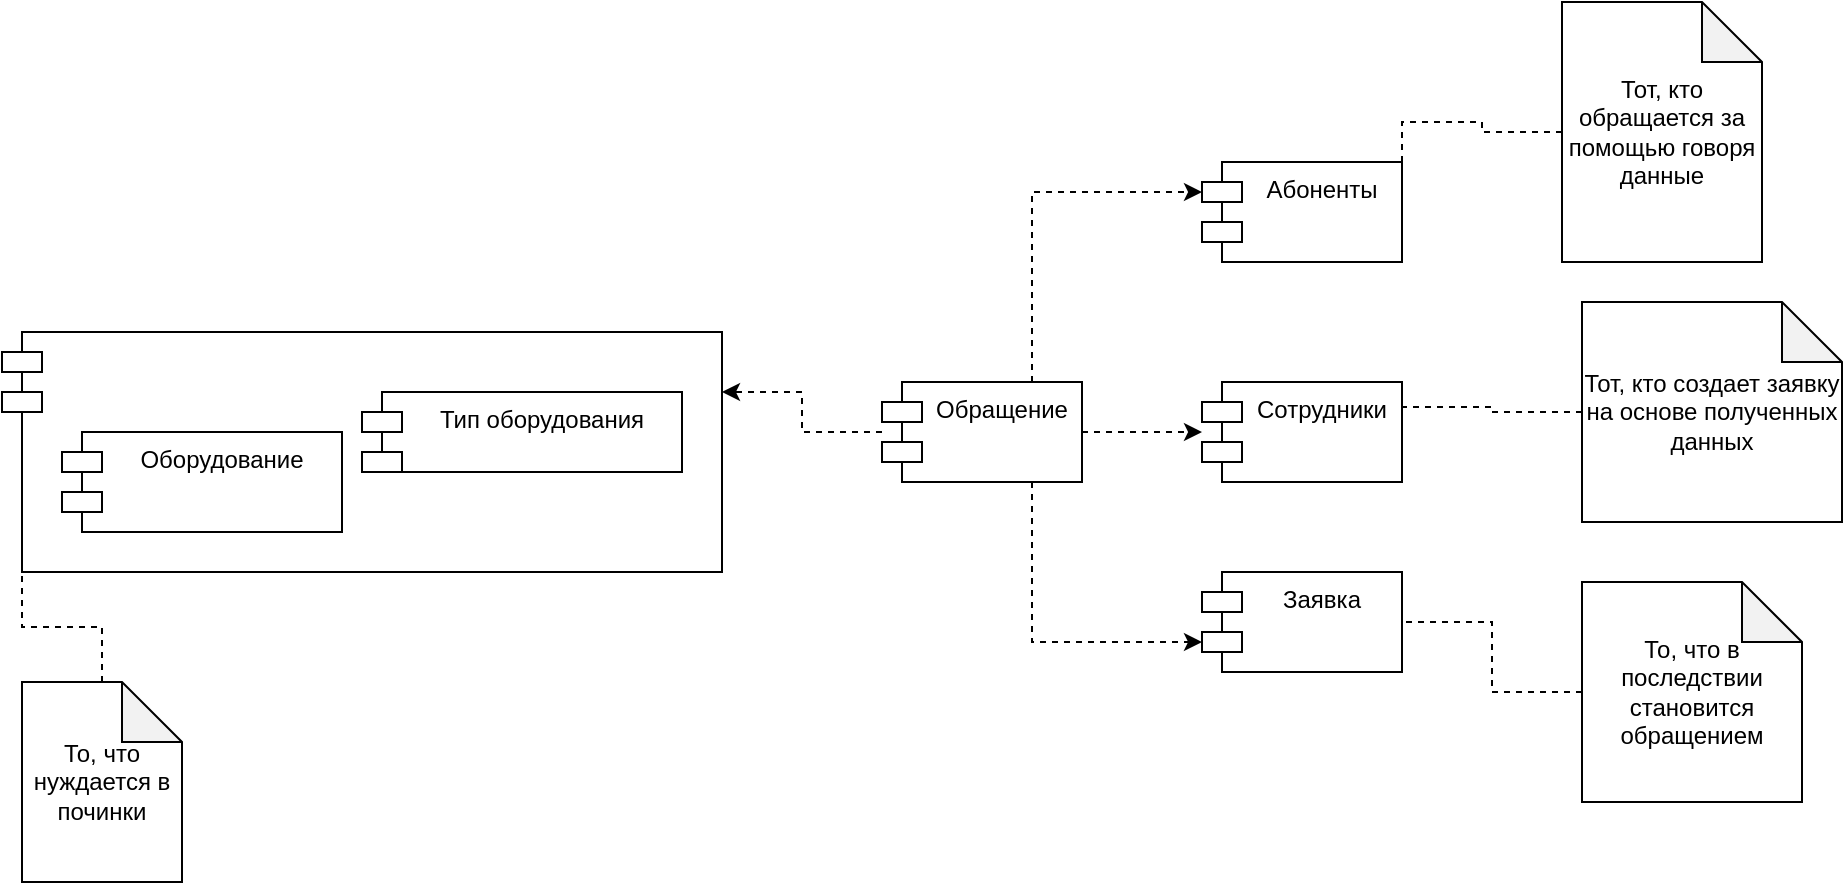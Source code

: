 <mxfile version="14.1.2" type="github">
  <diagram id="3q50SIcxGe6WyhMTCiRP" name="Страница 1">
    <mxGraphModel dx="1186" dy="645" grid="1" gridSize="10" guides="1" tooltips="1" connect="1" arrows="1" fold="1" page="1" pageScale="1" pageWidth="827" pageHeight="1169" math="0" shadow="0">
      <root>
        <mxCell id="0" />
        <mxCell id="1" parent="0" />
        <mxCell id="vTD367eCLKFzvuavmpZN-10" style="edgeStyle=orthogonalEdgeStyle;rounded=0;orthogonalLoop=1;jettySize=auto;html=1;entryX=1;entryY=0.25;entryDx=0;entryDy=0;dashed=1;" edge="1" parent="1" source="vTD367eCLKFzvuavmpZN-2" target="vTD367eCLKFzvuavmpZN-8">
          <mxGeometry relative="1" as="geometry" />
        </mxCell>
        <mxCell id="vTD367eCLKFzvuavmpZN-11" style="edgeStyle=orthogonalEdgeStyle;rounded=0;orthogonalLoop=1;jettySize=auto;html=1;exitX=1;exitY=0.5;exitDx=0;exitDy=0;entryX=0;entryY=0.5;entryDx=0;entryDy=0;entryPerimeter=0;dashed=1;" edge="1" parent="1" source="vTD367eCLKFzvuavmpZN-2" target="vTD367eCLKFzvuavmpZN-4">
          <mxGeometry relative="1" as="geometry" />
        </mxCell>
        <mxCell id="vTD367eCLKFzvuavmpZN-12" style="edgeStyle=orthogonalEdgeStyle;rounded=0;orthogonalLoop=1;jettySize=auto;html=1;exitX=0.75;exitY=0;exitDx=0;exitDy=0;entryX=0;entryY=0;entryDx=0;entryDy=15;entryPerimeter=0;dashed=1;" edge="1" parent="1" source="vTD367eCLKFzvuavmpZN-2" target="vTD367eCLKFzvuavmpZN-5">
          <mxGeometry relative="1" as="geometry" />
        </mxCell>
        <mxCell id="vTD367eCLKFzvuavmpZN-13" style="edgeStyle=orthogonalEdgeStyle;rounded=0;orthogonalLoop=1;jettySize=auto;html=1;exitX=0.75;exitY=1;exitDx=0;exitDy=0;entryX=0;entryY=0;entryDx=0;entryDy=35;entryPerimeter=0;dashed=1;" edge="1" parent="1" source="vTD367eCLKFzvuavmpZN-2" target="vTD367eCLKFzvuavmpZN-3">
          <mxGeometry relative="1" as="geometry" />
        </mxCell>
        <mxCell id="vTD367eCLKFzvuavmpZN-2" value="Обращение" style="shape=module;align=left;spacingLeft=20;align=center;verticalAlign=top;" vertex="1" parent="1">
          <mxGeometry x="470" y="240" width="100" height="50" as="geometry" />
        </mxCell>
        <mxCell id="vTD367eCLKFzvuavmpZN-3" value="Заявка" style="shape=module;align=left;spacingLeft=20;align=center;verticalAlign=top;" vertex="1" parent="1">
          <mxGeometry x="630" y="335" width="100" height="50" as="geometry" />
        </mxCell>
        <mxCell id="vTD367eCLKFzvuavmpZN-4" value="Сотрудники" style="shape=module;align=left;spacingLeft=20;align=center;verticalAlign=top;" vertex="1" parent="1">
          <mxGeometry x="630" y="240" width="100" height="50" as="geometry" />
        </mxCell>
        <mxCell id="vTD367eCLKFzvuavmpZN-5" value="Абоненты" style="shape=module;align=left;spacingLeft=20;align=center;verticalAlign=top;" vertex="1" parent="1">
          <mxGeometry x="630" y="130" width="100" height="50" as="geometry" />
        </mxCell>
        <mxCell id="vTD367eCLKFzvuavmpZN-9" value="" style="group" vertex="1" connectable="0" parent="1">
          <mxGeometry x="30" y="215" width="360" height="120" as="geometry" />
        </mxCell>
        <mxCell id="vTD367eCLKFzvuavmpZN-8" value="" style="shape=module;align=left;spacingLeft=20;align=center;verticalAlign=top;" vertex="1" parent="vTD367eCLKFzvuavmpZN-9">
          <mxGeometry width="360" height="120" as="geometry" />
        </mxCell>
        <mxCell id="vTD367eCLKFzvuavmpZN-6" value="Оборудование" style="shape=module;align=left;spacingLeft=20;align=center;verticalAlign=top;" vertex="1" parent="vTD367eCLKFzvuavmpZN-9">
          <mxGeometry x="30" y="50" width="140" height="50" as="geometry" />
        </mxCell>
        <mxCell id="vTD367eCLKFzvuavmpZN-7" value="Тип оборудования" style="shape=module;align=left;spacingLeft=20;align=center;verticalAlign=top;" vertex="1" parent="vTD367eCLKFzvuavmpZN-9">
          <mxGeometry x="180" y="30" width="160" height="40" as="geometry" />
        </mxCell>
        <mxCell id="vTD367eCLKFzvuavmpZN-22" style="edgeStyle=orthogonalEdgeStyle;rounded=0;orthogonalLoop=1;jettySize=auto;html=1;exitX=0;exitY=0.5;exitDx=0;exitDy=0;exitPerimeter=0;entryX=1;entryY=0.25;entryDx=0;entryDy=0;dashed=1;endArrow=none;endFill=0;" edge="1" parent="1" source="vTD367eCLKFzvuavmpZN-15" target="vTD367eCLKFzvuavmpZN-4">
          <mxGeometry relative="1" as="geometry" />
        </mxCell>
        <mxCell id="vTD367eCLKFzvuavmpZN-15" value="Тот, кто создает заявку на основе полученных данных" style="shape=note;whiteSpace=wrap;html=1;backgroundOutline=1;darkOpacity=0.05;" vertex="1" parent="1">
          <mxGeometry x="820" y="200" width="130" height="110" as="geometry" />
        </mxCell>
        <mxCell id="vTD367eCLKFzvuavmpZN-21" style="edgeStyle=orthogonalEdgeStyle;rounded=0;orthogonalLoop=1;jettySize=auto;html=1;exitX=0;exitY=0.5;exitDx=0;exitDy=0;exitPerimeter=0;entryX=1;entryY=0;entryDx=0;entryDy=0;dashed=1;endArrow=none;endFill=0;" edge="1" parent="1" source="vTD367eCLKFzvuavmpZN-16" target="vTD367eCLKFzvuavmpZN-5">
          <mxGeometry relative="1" as="geometry" />
        </mxCell>
        <mxCell id="vTD367eCLKFzvuavmpZN-16" value="Тот, кто обращается за помощью говоря данные" style="shape=note;whiteSpace=wrap;html=1;backgroundOutline=1;darkOpacity=0.05;" vertex="1" parent="1">
          <mxGeometry x="810" y="50" width="100" height="130" as="geometry" />
        </mxCell>
        <mxCell id="vTD367eCLKFzvuavmpZN-23" style="edgeStyle=orthogonalEdgeStyle;rounded=0;orthogonalLoop=1;jettySize=auto;html=1;exitX=0;exitY=0.5;exitDx=0;exitDy=0;exitPerimeter=0;dashed=1;endArrow=none;endFill=0;" edge="1" parent="1" source="vTD367eCLKFzvuavmpZN-17" target="vTD367eCLKFzvuavmpZN-3">
          <mxGeometry relative="1" as="geometry" />
        </mxCell>
        <mxCell id="vTD367eCLKFzvuavmpZN-17" value="То, что в последствии становится обращением" style="shape=note;whiteSpace=wrap;html=1;backgroundOutline=1;darkOpacity=0.05;" vertex="1" parent="1">
          <mxGeometry x="820" y="340" width="110" height="110" as="geometry" />
        </mxCell>
        <mxCell id="vTD367eCLKFzvuavmpZN-20" style="edgeStyle=orthogonalEdgeStyle;rounded=0;orthogonalLoop=1;jettySize=auto;html=1;exitX=0.5;exitY=0;exitDx=0;exitDy=0;exitPerimeter=0;entryX=0;entryY=1;entryDx=10;entryDy=0;entryPerimeter=0;dashed=1;endArrow=none;endFill=0;" edge="1" parent="1" source="vTD367eCLKFzvuavmpZN-18" target="vTD367eCLKFzvuavmpZN-8">
          <mxGeometry relative="1" as="geometry" />
        </mxCell>
        <mxCell id="vTD367eCLKFzvuavmpZN-18" value="То, что нуждается в починки" style="shape=note;whiteSpace=wrap;html=1;backgroundOutline=1;darkOpacity=0.05;" vertex="1" parent="1">
          <mxGeometry x="40" y="390" width="80" height="100" as="geometry" />
        </mxCell>
      </root>
    </mxGraphModel>
  </diagram>
</mxfile>
